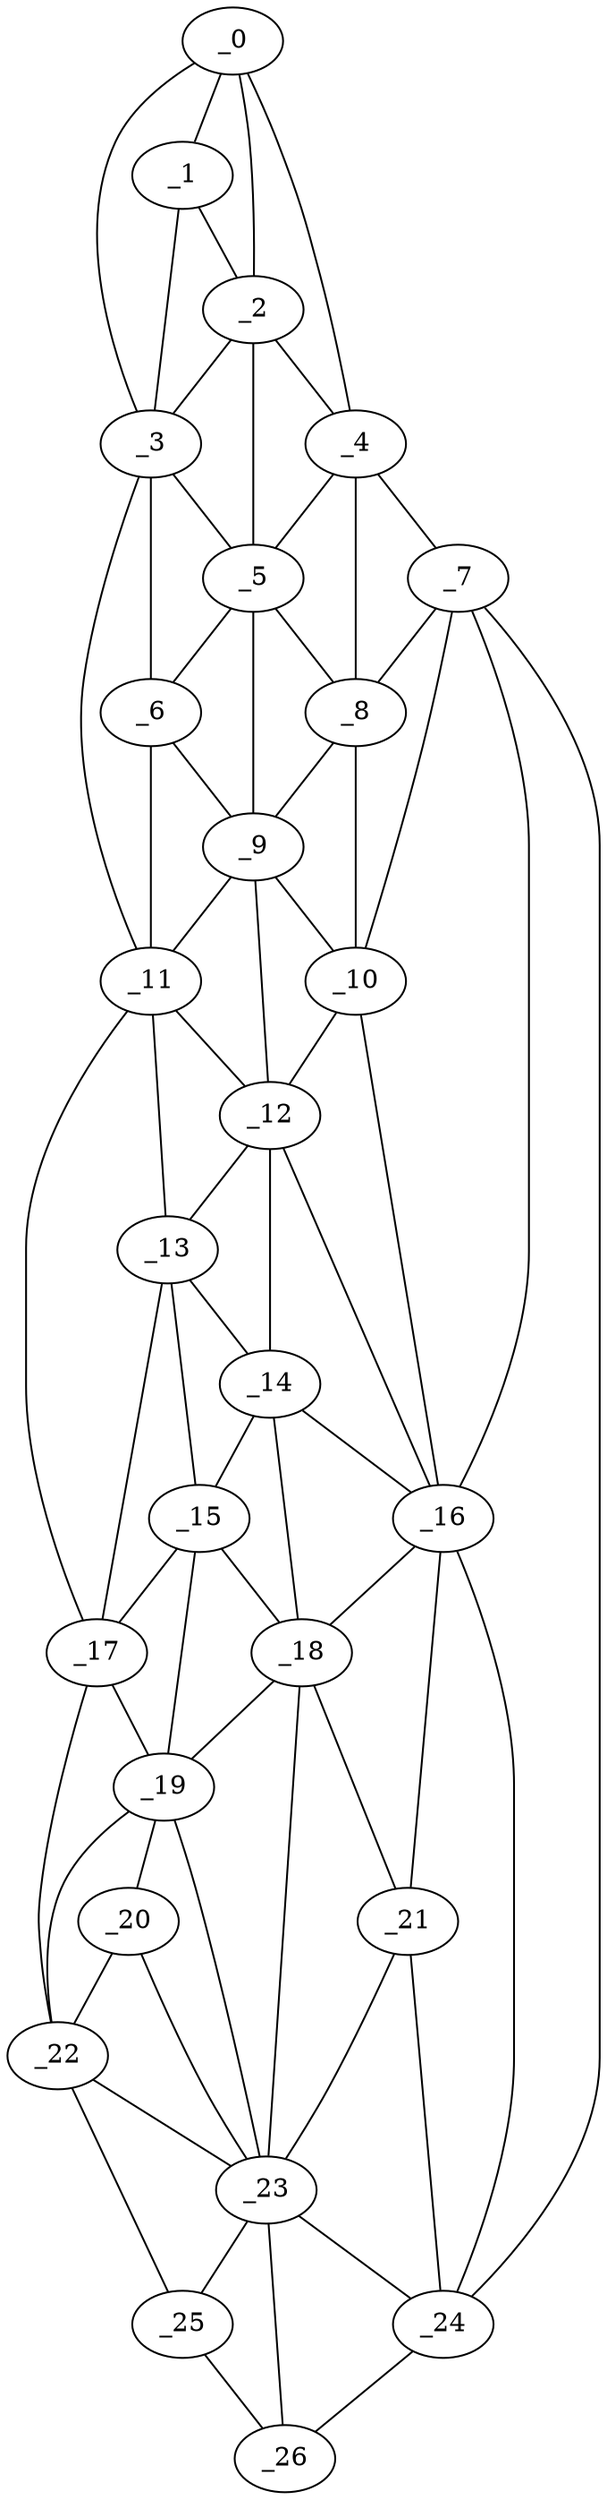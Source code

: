 graph "obj6__150.gxl" {
	_0	 [x=7,
		y=59];
	_1	 [x=18,
		y=57];
	_0 -- _1	 [valence=2];
	_2	 [x=21,
		y=64];
	_0 -- _2	 [valence=2];
	_3	 [x=31,
		y=50];
	_0 -- _3	 [valence=1];
	_4	 [x=39,
		y=82];
	_0 -- _4	 [valence=1];
	_1 -- _2	 [valence=1];
	_1 -- _3	 [valence=2];
	_2 -- _3	 [valence=1];
	_2 -- _4	 [valence=1];
	_5	 [x=44,
		y=57];
	_2 -- _5	 [valence=2];
	_3 -- _5	 [valence=2];
	_6	 [x=46,
		y=50];
	_3 -- _6	 [valence=1];
	_11	 [x=65,
		y=43];
	_3 -- _11	 [valence=1];
	_4 -- _5	 [valence=2];
	_7	 [x=52,
		y=88];
	_4 -- _7	 [valence=1];
	_8	 [x=58,
		y=73];
	_4 -- _8	 [valence=2];
	_5 -- _6	 [valence=2];
	_5 -- _8	 [valence=2];
	_9	 [x=62,
		y=61];
	_5 -- _9	 [valence=2];
	_6 -- _9	 [valence=2];
	_6 -- _11	 [valence=1];
	_7 -- _8	 [valence=2];
	_10	 [x=64,
		y=79];
	_7 -- _10	 [valence=1];
	_16	 [x=86,
		y=76];
	_7 -- _16	 [valence=2];
	_24	 [x=111,
		y=74];
	_7 -- _24	 [valence=1];
	_8 -- _9	 [valence=1];
	_8 -- _10	 [valence=2];
	_9 -- _10	 [valence=2];
	_9 -- _11	 [valence=2];
	_12	 [x=68,
		y=58];
	_9 -- _12	 [valence=1];
	_10 -- _12	 [valence=1];
	_10 -- _16	 [valence=1];
	_11 -- _12	 [valence=2];
	_13	 [x=79,
		y=45];
	_11 -- _13	 [valence=2];
	_17	 [x=89,
		y=41];
	_11 -- _17	 [valence=1];
	_12 -- _13	 [valence=2];
	_14	 [x=81,
		y=56];
	_12 -- _14	 [valence=2];
	_12 -- _16	 [valence=2];
	_13 -- _14	 [valence=2];
	_15	 [x=84,
		y=48];
	_13 -- _15	 [valence=1];
	_13 -- _17	 [valence=2];
	_14 -- _15	 [valence=2];
	_14 -- _16	 [valence=2];
	_18	 [x=89,
		y=62];
	_14 -- _18	 [valence=1];
	_15 -- _17	 [valence=2];
	_15 -- _18	 [valence=2];
	_19	 [x=96,
		y=51];
	_15 -- _19	 [valence=2];
	_16 -- _18	 [valence=2];
	_21	 [x=102,
		y=71];
	_16 -- _21	 [valence=2];
	_16 -- _24	 [valence=2];
	_17 -- _19	 [valence=2];
	_22	 [x=105,
		y=42];
	_17 -- _22	 [valence=1];
	_18 -- _19	 [valence=2];
	_18 -- _21	 [valence=1];
	_23	 [x=107,
		y=60];
	_18 -- _23	 [valence=2];
	_20	 [x=100,
		y=51];
	_19 -- _20	 [valence=2];
	_19 -- _22	 [valence=2];
	_19 -- _23	 [valence=2];
	_20 -- _22	 [valence=2];
	_20 -- _23	 [valence=1];
	_21 -- _23	 [valence=2];
	_21 -- _24	 [valence=1];
	_22 -- _23	 [valence=1];
	_25	 [x=123,
		y=57];
	_22 -- _25	 [valence=1];
	_23 -- _24	 [valence=2];
	_23 -- _25	 [valence=2];
	_26	 [x=124,
		y=64];
	_23 -- _26	 [valence=2];
	_24 -- _26	 [valence=1];
	_25 -- _26	 [valence=1];
}

